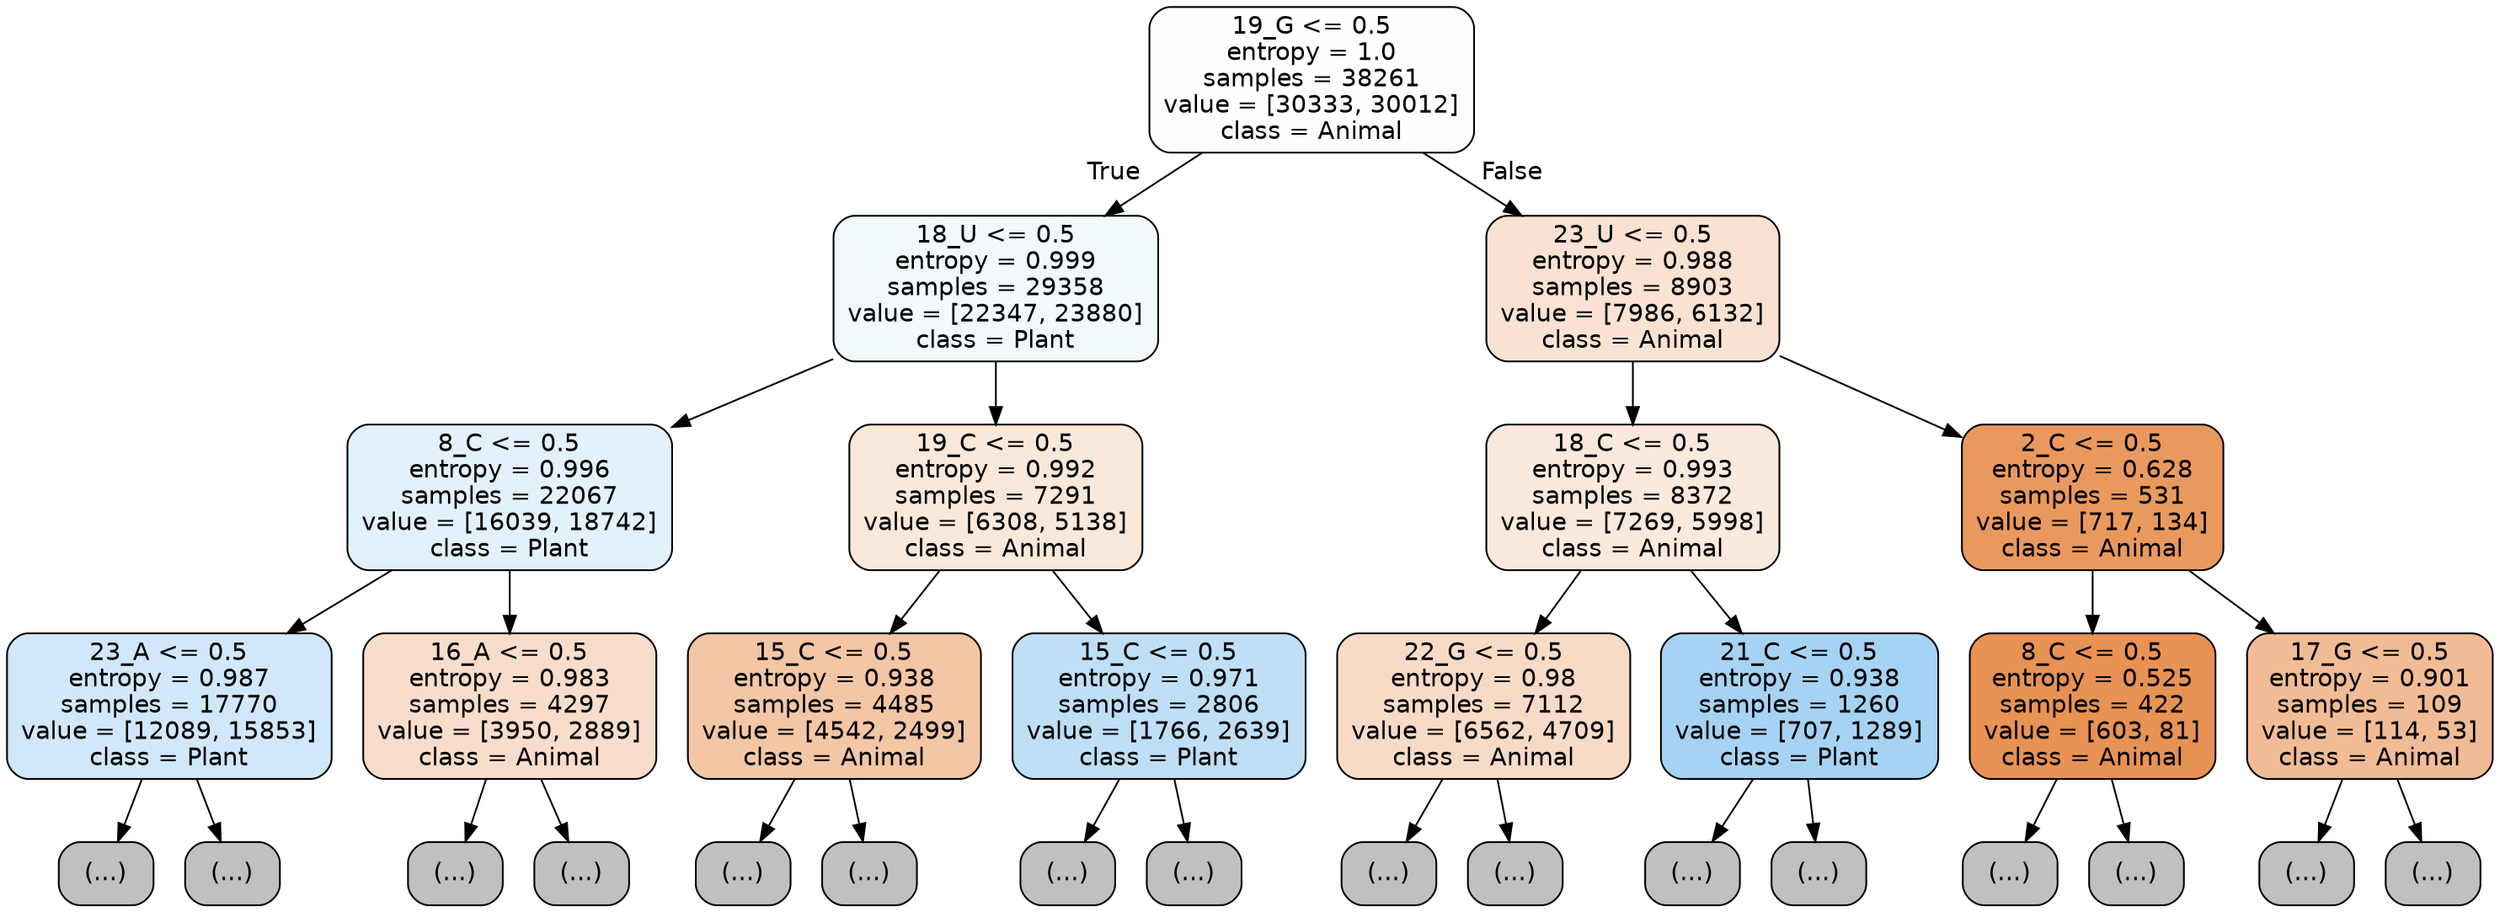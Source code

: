 digraph Tree {
node [shape=box, style="filled, rounded", color="black", fontname="helvetica"] ;
edge [fontname="helvetica"] ;
0 [label="19_G <= 0.5\nentropy = 1.0\nsamples = 38261\nvalue = [30333, 30012]\nclass = Animal", fillcolor="#fffefd"] ;
1 [label="18_U <= 0.5\nentropy = 0.999\nsamples = 29358\nvalue = [22347, 23880]\nclass = Plant", fillcolor="#f2f9fd"] ;
0 -> 1 [labeldistance=2.5, labelangle=45, headlabel="True"] ;
2 [label="8_C <= 0.5\nentropy = 0.996\nsamples = 22067\nvalue = [16039, 18742]\nclass = Plant", fillcolor="#e2f1fb"] ;
1 -> 2 ;
3 [label="23_A <= 0.5\nentropy = 0.987\nsamples = 17770\nvalue = [12089, 15853]\nclass = Plant", fillcolor="#d0e8f9"] ;
2 -> 3 ;
4 [label="(...)", fillcolor="#C0C0C0"] ;
3 -> 4 ;
7047 [label="(...)", fillcolor="#C0C0C0"] ;
3 -> 7047 ;
7386 [label="16_A <= 0.5\nentropy = 0.983\nsamples = 4297\nvalue = [3950, 2889]\nclass = Animal", fillcolor="#f8ddca"] ;
2 -> 7386 ;
7387 [label="(...)", fillcolor="#C0C0C0"] ;
7386 -> 7387 ;
9082 [label="(...)", fillcolor="#C0C0C0"] ;
7386 -> 9082 ;
9553 [label="19_C <= 0.5\nentropy = 0.992\nsamples = 7291\nvalue = [6308, 5138]\nclass = Animal", fillcolor="#fae8da"] ;
1 -> 9553 ;
9554 [label="15_C <= 0.5\nentropy = 0.938\nsamples = 4485\nvalue = [4542, 2499]\nclass = Animal", fillcolor="#f3c6a6"] ;
9553 -> 9554 ;
9555 [label="(...)", fillcolor="#C0C0C0"] ;
9554 -> 9555 ;
11202 [label="(...)", fillcolor="#C0C0C0"] ;
9554 -> 11202 ;
11621 [label="15_C <= 0.5\nentropy = 0.971\nsamples = 2806\nvalue = [1766, 2639]\nclass = Plant", fillcolor="#bedff6"] ;
9553 -> 11621 ;
11622 [label="(...)", fillcolor="#C0C0C0"] ;
11621 -> 11622 ;
12469 [label="(...)", fillcolor="#C0C0C0"] ;
11621 -> 12469 ;
12720 [label="23_U <= 0.5\nentropy = 0.988\nsamples = 8903\nvalue = [7986, 6132]\nclass = Animal", fillcolor="#f9e2d1"] ;
0 -> 12720 [labeldistance=2.5, labelangle=-45, headlabel="False"] ;
12721 [label="18_C <= 0.5\nentropy = 0.993\nsamples = 8372\nvalue = [7269, 5998]\nclass = Animal", fillcolor="#fae9dc"] ;
12720 -> 12721 ;
12722 [label="22_G <= 0.5\nentropy = 0.98\nsamples = 7112\nvalue = [6562, 4709]\nclass = Animal", fillcolor="#f8dbc7"] ;
12721 -> 12722 ;
12723 [label="(...)", fillcolor="#C0C0C0"] ;
12722 -> 12723 ;
15920 [label="(...)", fillcolor="#C0C0C0"] ;
12722 -> 15920 ;
16357 [label="21_C <= 0.5\nentropy = 0.938\nsamples = 1260\nvalue = [707, 1289]\nclass = Plant", fillcolor="#a6d3f3"] ;
12721 -> 16357 ;
16358 [label="(...)", fillcolor="#C0C0C0"] ;
16357 -> 16358 ;
16793 [label="(...)", fillcolor="#C0C0C0"] ;
16357 -> 16793 ;
16938 [label="2_C <= 0.5\nentropy = 0.628\nsamples = 531\nvalue = [717, 134]\nclass = Animal", fillcolor="#ea995e"] ;
12720 -> 16938 ;
16939 [label="8_C <= 0.5\nentropy = 0.525\nsamples = 422\nvalue = [603, 81]\nclass = Animal", fillcolor="#e89254"] ;
16938 -> 16939 ;
16940 [label="(...)", fillcolor="#C0C0C0"] ;
16939 -> 16940 ;
17063 [label="(...)", fillcolor="#C0C0C0"] ;
16939 -> 17063 ;
17092 [label="17_G <= 0.5\nentropy = 0.901\nsamples = 109\nvalue = [114, 53]\nclass = Animal", fillcolor="#f1bc95"] ;
16938 -> 17092 ;
17093 [label="(...)", fillcolor="#C0C0C0"] ;
17092 -> 17093 ;
17128 [label="(...)", fillcolor="#C0C0C0"] ;
17092 -> 17128 ;
}